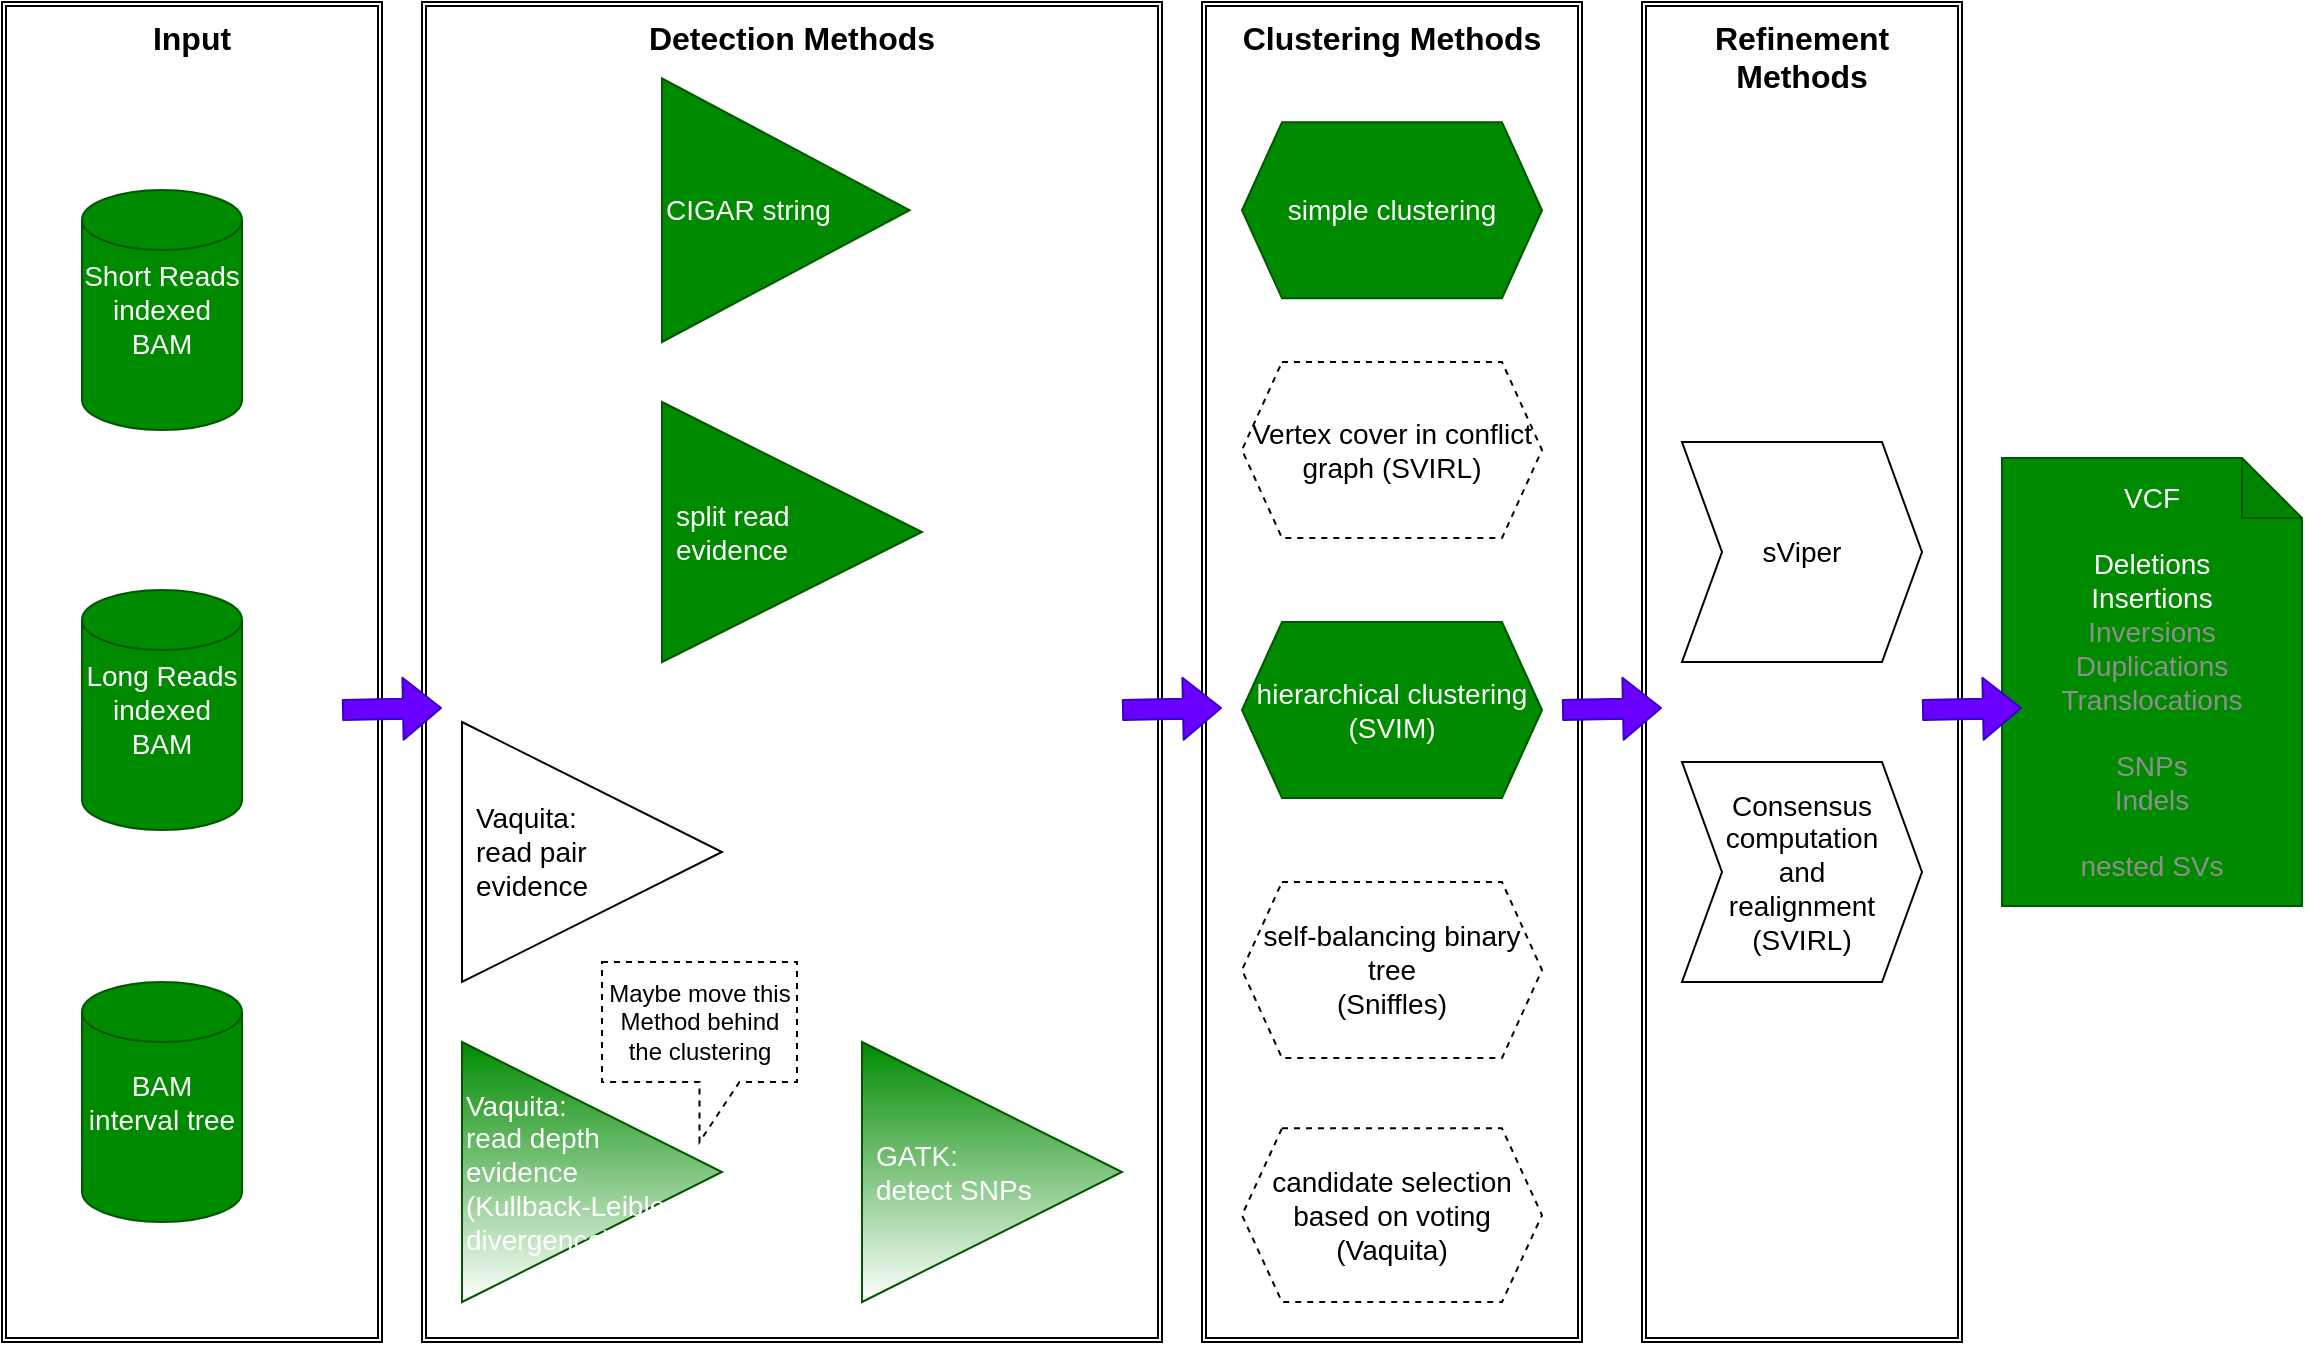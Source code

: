 <mxfile>
    <diagram id="atYmXtPYCr8DxYAoy277" name="Page-1">
        <mxGraphModel dx="723" dy="850" grid="1" gridSize="10" guides="1" tooltips="1" connect="1" arrows="1" fold="1" page="1" pageScale="1" pageWidth="1169" pageHeight="827" math="0" shadow="0">
            <root>
                <mxCell id="0"/>
                <mxCell id="1" parent="0"/>
                <mxCell id="111" value="&lt;b&gt;&lt;font style=&quot;font-size: 16px&quot;&gt;Input&lt;br&gt;&lt;/font&gt;&lt;/b&gt;" style="shape=ext;double=1;rounded=0;whiteSpace=wrap;html=1;verticalAlign=top;" parent="1" vertex="1">
                    <mxGeometry x="10" y="60" width="190" height="670" as="geometry"/>
                </mxCell>
                <mxCell id="110" value="&lt;b&gt;&lt;font style=&quot;font-size: 16px&quot;&gt;Detection&amp;nbsp;Methods&lt;/font&gt;&lt;/b&gt;" style="shape=ext;double=1;rounded=0;whiteSpace=wrap;html=1;verticalAlign=top;" parent="1" vertex="1">
                    <mxGeometry x="220" y="60" width="370" height="670" as="geometry"/>
                </mxCell>
                <mxCell id="109" value="&lt;b&gt;&lt;font style=&quot;font-size: 16px&quot;&gt;Refinement Methods&lt;/font&gt;&lt;/b&gt;" style="shape=ext;double=1;rounded=0;whiteSpace=wrap;html=1;verticalAlign=top;" parent="1" vertex="1">
                    <mxGeometry x="830" y="60" width="160" height="670" as="geometry"/>
                </mxCell>
                <mxCell id="107" value="&lt;b&gt;&lt;font style=&quot;font-size: 16px&quot;&gt;Clustering Methods&lt;/font&gt;&lt;/b&gt;" style="shape=ext;double=1;rounded=0;whiteSpace=wrap;html=1;verticalAlign=top;" parent="1" vertex="1">
                    <mxGeometry x="610" y="60" width="190" height="670" as="geometry"/>
                </mxCell>
                <mxCell id="20" value="VCF&lt;br&gt;&lt;br&gt;Deletions&lt;br&gt;Insertions&lt;br&gt;&lt;font color=&quot;#8f8f8f&quot;&gt;Inversions&lt;br&gt;Duplications&lt;br&gt;Translocations&lt;br&gt;&lt;br&gt;SNPs&lt;br&gt;Indels&lt;br&gt;&lt;br&gt;nested SVs&lt;br&gt;&lt;/font&gt;" style="shape=note;whiteSpace=wrap;html=1;backgroundOutline=1;darkOpacity=0.05;fontSize=14;fillColor=#008a00;strokeColor=#005700;fontColor=#ffffff;" parent="1" vertex="1">
                    <mxGeometry x="1010" y="288" width="150" height="224" as="geometry"/>
                </mxCell>
                <mxCell id="44" value="sViper" style="shape=step;perimeter=stepPerimeter;whiteSpace=wrap;html=1;fixedSize=1;labelBackgroundColor=none;fontSize=14;" parent="1" vertex="1">
                    <mxGeometry x="850" y="280" width="120" height="110" as="geometry"/>
                </mxCell>
                <mxCell id="52" value="Consensus computation&lt;br&gt;and&lt;br&gt;realignment (SVIRL)" style="shape=step;perimeter=stepPerimeter;whiteSpace=wrap;html=1;fixedSize=1;labelBackgroundColor=none;fontSize=14;" parent="1" vertex="1">
                    <mxGeometry x="850" y="440" width="120" height="110" as="geometry"/>
                </mxCell>
                <mxCell id="36" value="Vaquita:&lt;br&gt;read pair&lt;br&gt;evidence" style="triangle;whiteSpace=wrap;html=1;fontSize=14;spacingLeft=5;align=left;" parent="1" vertex="1">
                    <mxGeometry x="240" y="419.998" width="130" height="130" as="geometry"/>
                </mxCell>
                <mxCell id="74" value="" style="group;dashed=1;" parent="1" vertex="1" connectable="0">
                    <mxGeometry x="630" y="270" width="150" height="440" as="geometry"/>
                </mxCell>
                <mxCell id="39" value="hierarchical clustering&lt;br style=&quot;font-size: 14px;&quot;&gt;(SVIM)" style="shape=hexagon;perimeter=hexagonPerimeter2;whiteSpace=wrap;html=1;fixedSize=1;labelBackgroundColor=none;fontSize=14;fillColor=#008a00;strokeColor=#005700;fontColor=#ffffff;" parent="74" vertex="1">
                    <mxGeometry y="100" width="150" height="88" as="geometry"/>
                </mxCell>
                <mxCell id="40" value="self-balancing binary tree&lt;br style=&quot;font-size: 14px;&quot;&gt;(Sniffles)" style="shape=hexagon;perimeter=hexagonPerimeter2;whiteSpace=wrap;html=1;fixedSize=1;labelBackgroundColor=none;fontSize=14;dashed=1;" parent="74" vertex="1">
                    <mxGeometry y="230" width="150" height="88" as="geometry"/>
                </mxCell>
                <mxCell id="41" value="candidate selection based on voting&lt;br&gt;(Vaquita)" style="shape=hexagon;perimeter=hexagonPerimeter2;whiteSpace=wrap;html=1;fixedSize=1;labelBackgroundColor=none;fontSize=14;dashed=1;" parent="74" vertex="1">
                    <mxGeometry y="353.151" width="150" height="86.849" as="geometry"/>
                </mxCell>
                <mxCell id="35" value="Vaquita:&lt;br&gt;read depth&lt;br style=&quot;font-size: 14px&quot;&gt;evidence&lt;br&gt;(Kullback-Leibler divergence)" style="triangle;whiteSpace=wrap;html=1;fontSize=14;labelPosition=center;verticalLabelPosition=middle;align=left;verticalAlign=middle;spacing=2;spacingLeft=0;fillColor=#008a00;strokeColor=#005700;fontColor=#ffffff;gradientColor=#ffffff;" parent="1" vertex="1">
                    <mxGeometry x="240" y="580.004" width="130" height="130" as="geometry"/>
                </mxCell>
                <mxCell id="90" value="" style="group" parent="1" vertex="1" connectable="0">
                    <mxGeometry x="50" y="154" width="80" height="520" as="geometry"/>
                </mxCell>
                <mxCell id="16" value="Short Reads indexed BAM" style="shape=cylinder2;whiteSpace=wrap;html=1;boundedLbl=1;backgroundOutline=1;size=15;labelBackgroundColor=none;fontSize=14;fillColor=#008a00;strokeColor=#005700;fontColor=#ffffff;" parent="90" vertex="1">
                    <mxGeometry width="80" height="120" as="geometry"/>
                </mxCell>
                <mxCell id="17" value="Long Reads indexed BAM" style="shape=cylinder2;whiteSpace=wrap;html=1;boundedLbl=1;backgroundOutline=1;size=15;labelBackgroundColor=none;fontSize=14;fillColor=#008a00;strokeColor=#005700;fontColor=#ffffff;" parent="90" vertex="1">
                    <mxGeometry y="200.01" width="80" height="120" as="geometry"/>
                </mxCell>
                <mxCell id="124" value="BAM interval tree" style="shape=cylinder2;whiteSpace=wrap;html=1;boundedLbl=1;backgroundOutline=1;size=15;labelBackgroundColor=none;fontSize=14;fillColor=#008a00;strokeColor=#005700;fontColor=#ffffff;" vertex="1" parent="90">
                    <mxGeometry y="396" width="80" height="120" as="geometry"/>
                </mxCell>
                <mxCell id="113" value="split read &lt;br&gt;evidence" style="triangle;whiteSpace=wrap;html=1;fontSize=14;spacingLeft=5;align=left;fillColor=#008a00;strokeColor=#005700;fontColor=#ffffff;" parent="1" vertex="1">
                    <mxGeometry x="340" y="260.003" width="130" height="130" as="geometry"/>
                </mxCell>
                <mxCell id="114" value="&lt;font style=&quot;font-size: 14px&quot;&gt;CIGAR string&lt;/font&gt;" style="triangle;whiteSpace=wrap;html=1;fontSize=14;spacingLeft=0;align=left;fillColor=#008a00;strokeColor=#005700;fontColor=#ffffff;" parent="1" vertex="1">
                    <mxGeometry x="340" y="98.24" width="123.81" height="131.76" as="geometry"/>
                </mxCell>
                <mxCell id="115" value="Maybe move this Method behind the clustering" style="shape=callout;whiteSpace=wrap;html=1;perimeter=calloutPerimeter;dashed=1;" parent="1" vertex="1">
                    <mxGeometry x="310" y="540" width="97.5" height="90" as="geometry"/>
                </mxCell>
                <mxCell id="116" value="simple clustering" style="shape=hexagon;perimeter=hexagonPerimeter2;whiteSpace=wrap;html=1;fixedSize=1;labelBackgroundColor=none;fontSize=14;fillColor=#008a00;strokeColor=#005700;fontColor=#ffffff;" parent="1" vertex="1">
                    <mxGeometry x="630" y="120.12" width="150" height="88" as="geometry"/>
                </mxCell>
                <mxCell id="117" value="GATK:&lt;br&gt;detect SNPs" style="triangle;whiteSpace=wrap;html=1;fontSize=14;spacingLeft=5;align=left;fillColor=#008a00;strokeColor=#005700;fontColor=#ffffff;gradientColor=#ffffff;" parent="1" vertex="1">
                    <mxGeometry x="440" y="580.003" width="130" height="130" as="geometry"/>
                </mxCell>
                <mxCell id="118" value="" style="shape=flexArrow;endArrow=classic;html=1;fillColor=#6a00ff;strokeColor=#3700CC;" parent="1" edge="1">
                    <mxGeometry width="50" height="50" relative="1" as="geometry">
                        <mxPoint x="180" y="414" as="sourcePoint"/>
                        <mxPoint x="230" y="413" as="targetPoint"/>
                    </mxGeometry>
                </mxCell>
                <mxCell id="119" value="" style="shape=flexArrow;endArrow=classic;html=1;fillColor=#6a00ff;strokeColor=#3700CC;" parent="1" edge="1">
                    <mxGeometry width="50" height="50" relative="1" as="geometry">
                        <mxPoint x="570" y="414" as="sourcePoint"/>
                        <mxPoint x="620" y="413" as="targetPoint"/>
                    </mxGeometry>
                </mxCell>
                <mxCell id="120" value="" style="shape=flexArrow;endArrow=classic;html=1;fillColor=#6a00ff;strokeColor=#3700CC;" parent="1" edge="1">
                    <mxGeometry width="50" height="50" relative="1" as="geometry">
                        <mxPoint x="790" y="414" as="sourcePoint"/>
                        <mxPoint x="840" y="413" as="targetPoint"/>
                    </mxGeometry>
                </mxCell>
                <mxCell id="121" value="" style="shape=flexArrow;endArrow=classic;html=1;fillColor=#6a00ff;strokeColor=#3700CC;" parent="1" edge="1">
                    <mxGeometry width="50" height="50" relative="1" as="geometry">
                        <mxPoint x="970" y="414" as="sourcePoint"/>
                        <mxPoint x="1020" y="413" as="targetPoint"/>
                    </mxGeometry>
                </mxCell>
                <mxCell id="123" value="Vertex cover in conflict graph (SVIRL)" style="shape=hexagon;perimeter=hexagonPerimeter2;whiteSpace=wrap;html=1;fixedSize=1;labelBackgroundColor=none;fontSize=14;dashed=1;" parent="1" vertex="1">
                    <mxGeometry x="630" y="240" width="150" height="88" as="geometry"/>
                </mxCell>
            </root>
        </mxGraphModel>
    </diagram>
</mxfile>
